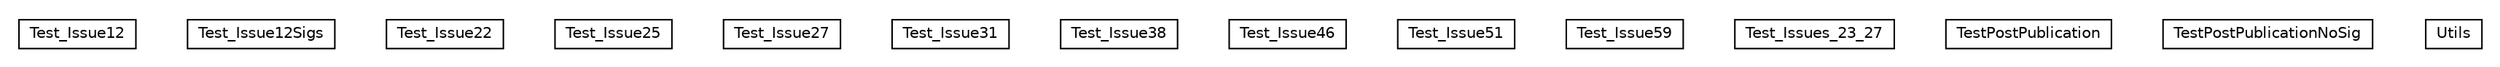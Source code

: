 #!/usr/local/bin/dot
#
# Class diagram 
# Generated by UMLGraph version R5_6-24-gf6e263 (http://www.umlgraph.org/)
#

digraph G {
	edge [fontname="Helvetica",fontsize=10,labelfontname="Helvetica",labelfontsize=10];
	node [fontname="Helvetica",fontsize=10,shape=plaintext];
	nodesep=0.25;
	ranksep=0.5;
	// com.chrisdoyle.validation.tests.Test_Issue12
	c16 [label=<<table title="com.chrisdoyle.validation.tests.Test_Issue12" border="0" cellborder="1" cellspacing="0" cellpadding="2" port="p" href="./Test_Issue12.html">
		<tr><td><table border="0" cellspacing="0" cellpadding="1">
<tr><td align="center" balign="center"> Test_Issue12 </td></tr>
		</table></td></tr>
		</table>>, URL="./Test_Issue12.html", fontname="Helvetica", fontcolor="black", fontsize=10.0];
	// com.chrisdoyle.validation.tests.Test_Issue12Sigs
	c17 [label=<<table title="com.chrisdoyle.validation.tests.Test_Issue12Sigs" border="0" cellborder="1" cellspacing="0" cellpadding="2" port="p" href="./Test_Issue12Sigs.html">
		<tr><td><table border="0" cellspacing="0" cellpadding="1">
<tr><td align="center" balign="center"> Test_Issue12Sigs </td></tr>
		</table></td></tr>
		</table>>, URL="./Test_Issue12Sigs.html", fontname="Helvetica", fontcolor="black", fontsize=10.0];
	// com.chrisdoyle.validation.tests.Test_Issue22
	c18 [label=<<table title="com.chrisdoyle.validation.tests.Test_Issue22" border="0" cellborder="1" cellspacing="0" cellpadding="2" port="p" href="./Test_Issue22.html">
		<tr><td><table border="0" cellspacing="0" cellpadding="1">
<tr><td align="center" balign="center"> Test_Issue22 </td></tr>
		</table></td></tr>
		</table>>, URL="./Test_Issue22.html", fontname="Helvetica", fontcolor="black", fontsize=10.0];
	// com.chrisdoyle.validation.tests.Test_Issue25
	c19 [label=<<table title="com.chrisdoyle.validation.tests.Test_Issue25" border="0" cellborder="1" cellspacing="0" cellpadding="2" port="p" href="./Test_Issue25.html">
		<tr><td><table border="0" cellspacing="0" cellpadding="1">
<tr><td align="center" balign="center"> Test_Issue25 </td></tr>
		</table></td></tr>
		</table>>, URL="./Test_Issue25.html", fontname="Helvetica", fontcolor="black", fontsize=10.0];
	// com.chrisdoyle.validation.tests.Test_Issue27
	c20 [label=<<table title="com.chrisdoyle.validation.tests.Test_Issue27" border="0" cellborder="1" cellspacing="0" cellpadding="2" port="p" href="./Test_Issue27.html">
		<tr><td><table border="0" cellspacing="0" cellpadding="1">
<tr><td align="center" balign="center"> Test_Issue27 </td></tr>
		</table></td></tr>
		</table>>, URL="./Test_Issue27.html", fontname="Helvetica", fontcolor="black", fontsize=10.0];
	// com.chrisdoyle.validation.tests.Test_Issue31
	c21 [label=<<table title="com.chrisdoyle.validation.tests.Test_Issue31" border="0" cellborder="1" cellspacing="0" cellpadding="2" port="p" href="./Test_Issue31.html">
		<tr><td><table border="0" cellspacing="0" cellpadding="1">
<tr><td align="center" balign="center"> Test_Issue31 </td></tr>
		</table></td></tr>
		</table>>, URL="./Test_Issue31.html", fontname="Helvetica", fontcolor="black", fontsize=10.0];
	// com.chrisdoyle.validation.tests.Test_Issue38
	c22 [label=<<table title="com.chrisdoyle.validation.tests.Test_Issue38" border="0" cellborder="1" cellspacing="0" cellpadding="2" port="p" href="./Test_Issue38.html">
		<tr><td><table border="0" cellspacing="0" cellpadding="1">
<tr><td align="center" balign="center"> Test_Issue38 </td></tr>
		</table></td></tr>
		</table>>, URL="./Test_Issue38.html", fontname="Helvetica", fontcolor="black", fontsize=10.0];
	// com.chrisdoyle.validation.tests.Test_Issue46
	c23 [label=<<table title="com.chrisdoyle.validation.tests.Test_Issue46" border="0" cellborder="1" cellspacing="0" cellpadding="2" port="p" href="./Test_Issue46.html">
		<tr><td><table border="0" cellspacing="0" cellpadding="1">
<tr><td align="center" balign="center"> Test_Issue46 </td></tr>
		</table></td></tr>
		</table>>, URL="./Test_Issue46.html", fontname="Helvetica", fontcolor="black", fontsize=10.0];
	// com.chrisdoyle.validation.tests.Test_Issue51
	c24 [label=<<table title="com.chrisdoyle.validation.tests.Test_Issue51" border="0" cellborder="1" cellspacing="0" cellpadding="2" port="p" href="./Test_Issue51.html">
		<tr><td><table border="0" cellspacing="0" cellpadding="1">
<tr><td align="center" balign="center"> Test_Issue51 </td></tr>
		</table></td></tr>
		</table>>, URL="./Test_Issue51.html", fontname="Helvetica", fontcolor="black", fontsize=10.0];
	// com.chrisdoyle.validation.tests.Test_Issue59
	c25 [label=<<table title="com.chrisdoyle.validation.tests.Test_Issue59" border="0" cellborder="1" cellspacing="0" cellpadding="2" port="p" href="./Test_Issue59.html">
		<tr><td><table border="0" cellspacing="0" cellpadding="1">
<tr><td align="center" balign="center"> Test_Issue59 </td></tr>
		</table></td></tr>
		</table>>, URL="./Test_Issue59.html", fontname="Helvetica", fontcolor="black", fontsize=10.0];
	// com.chrisdoyle.validation.tests.Test_Issues_23_27
	c26 [label=<<table title="com.chrisdoyle.validation.tests.Test_Issues_23_27" border="0" cellborder="1" cellspacing="0" cellpadding="2" port="p" href="./Test_Issues_23_27.html">
		<tr><td><table border="0" cellspacing="0" cellpadding="1">
<tr><td align="center" balign="center"> Test_Issues_23_27 </td></tr>
		</table></td></tr>
		</table>>, URL="./Test_Issues_23_27.html", fontname="Helvetica", fontcolor="black", fontsize=10.0];
	// com.chrisdoyle.validation.tests.TestPostPublication
	c27 [label=<<table title="com.chrisdoyle.validation.tests.TestPostPublication" border="0" cellborder="1" cellspacing="0" cellpadding="2" port="p" href="./TestPostPublication.html">
		<tr><td><table border="0" cellspacing="0" cellpadding="1">
<tr><td align="center" balign="center"> TestPostPublication </td></tr>
		</table></td></tr>
		</table>>, URL="./TestPostPublication.html", fontname="Helvetica", fontcolor="black", fontsize=10.0];
	// com.chrisdoyle.validation.tests.TestPostPublicationNoSig
	c28 [label=<<table title="com.chrisdoyle.validation.tests.TestPostPublicationNoSig" border="0" cellborder="1" cellspacing="0" cellpadding="2" port="p" href="./TestPostPublicationNoSig.html">
		<tr><td><table border="0" cellspacing="0" cellpadding="1">
<tr><td align="center" balign="center"> TestPostPublicationNoSig </td></tr>
		</table></td></tr>
		</table>>, URL="./TestPostPublicationNoSig.html", fontname="Helvetica", fontcolor="black", fontsize=10.0];
	// com.chrisdoyle.validation.tests.Utils
	c29 [label=<<table title="com.chrisdoyle.validation.tests.Utils" border="0" cellborder="1" cellspacing="0" cellpadding="2" port="p" href="./Utils.html">
		<tr><td><table border="0" cellspacing="0" cellpadding="1">
<tr><td align="center" balign="center"> Utils </td></tr>
		</table></td></tr>
		</table>>, URL="./Utils.html", fontname="Helvetica", fontcolor="black", fontsize=10.0];
}

